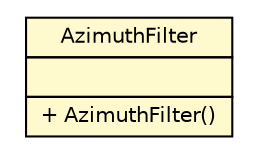 #!/usr/local/bin/dot
#
# Class diagram 
# Generated by UMLGraph version R5_6-24-gf6e263 (http://www.umlgraph.org/)
#

digraph G {
	edge [fontname="Helvetica",fontsize=10,labelfontname="Helvetica",labelfontsize=10];
	node [fontname="Helvetica",fontsize=10,shape=plaintext];
	nodesep=0.25;
	ranksep=0.5;
	// lejos.robotics.filter.AzimuthFilter
	c735 [label=<<table title="lejos.robotics.filter.AzimuthFilter" border="0" cellborder="1" cellspacing="0" cellpadding="2" port="p" bgcolor="lemonChiffon" href="./AzimuthFilter.html">
		<tr><td><table border="0" cellspacing="0" cellpadding="1">
<tr><td align="center" balign="center"> AzimuthFilter </td></tr>
		</table></td></tr>
		<tr><td><table border="0" cellspacing="0" cellpadding="1">
<tr><td align="left" balign="left">  </td></tr>
		</table></td></tr>
		<tr><td><table border="0" cellspacing="0" cellpadding="1">
<tr><td align="left" balign="left"> + AzimuthFilter() </td></tr>
		</table></td></tr>
		</table>>, URL="./AzimuthFilter.html", fontname="Helvetica", fontcolor="black", fontsize=10.0];
}

